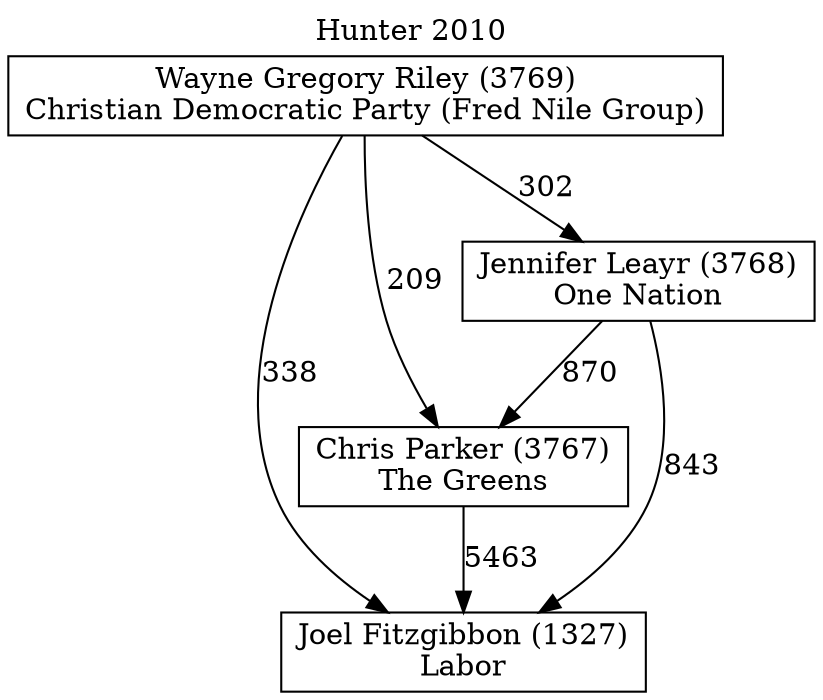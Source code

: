 // House preference flow
digraph "Joel Fitzgibbon (1327)_Hunter_2010" {
	graph [label="Hunter 2010" labelloc=t mclimit=10]
	node [shape=box]
	"Joel Fitzgibbon (1327)" [label="Joel Fitzgibbon (1327)
Labor"]
	"Chris Parker (3767)" [label="Chris Parker (3767)
The Greens"]
	"Jennifer Leayr (3768)" [label="Jennifer Leayr (3768)
One Nation"]
	"Wayne Gregory Riley (3769)" [label="Wayne Gregory Riley (3769)
Christian Democratic Party (Fred Nile Group)"]
	"Chris Parker (3767)" -> "Joel Fitzgibbon (1327)" [label=5463]
	"Jennifer Leayr (3768)" -> "Chris Parker (3767)" [label=870]
	"Wayne Gregory Riley (3769)" -> "Jennifer Leayr (3768)" [label=302]
	"Jennifer Leayr (3768)" -> "Joel Fitzgibbon (1327)" [label=843]
	"Wayne Gregory Riley (3769)" -> "Joel Fitzgibbon (1327)" [label=338]
	"Wayne Gregory Riley (3769)" -> "Chris Parker (3767)" [label=209]
}
